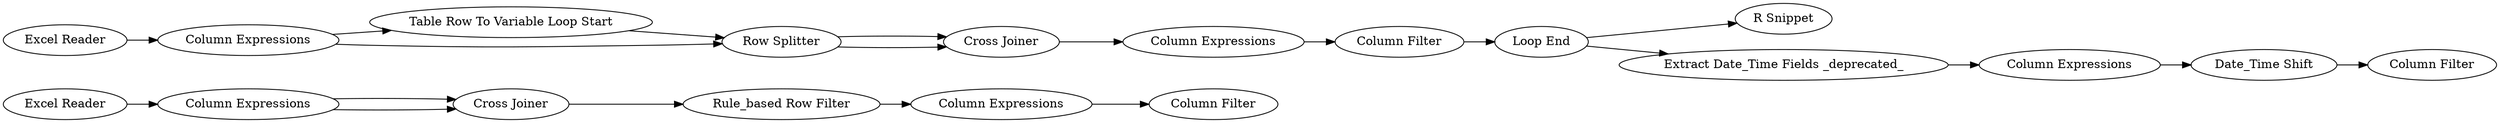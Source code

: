 digraph {
	7 [label="Excel Reader"]
	8 [label="Column Expressions"]
	9 [label="Cross Joiner"]
	10 [label="Rule_based Row Filter"]
	11 [label="Column Expressions"]
	13 [label="Column Filter"]
	14 [label="Column Expressions"]
	15 [label="Column Filter"]
	16 [label="Excel Reader"]
	17 [label="Column Expressions"]
	18 [label="Cross Joiner"]
	20 [label="Table Row To Variable Loop Start"]
	21 [label="Row Splitter"]
	22 [label="Loop End"]
	23 [label="R Snippet"]
	197 [label="Extract Date_Time Fields _deprecated_"]
	231 [label="Column Expressions"]
	234 [label="Date_Time Shift"]
	235 [label="Column Filter"]
	7 -> 8
	8 -> 9
	8 -> 9
	9 -> 10
	10 -> 11
	11 -> 13
	14 -> 15
	15 -> 22
	16 -> 17
	17 -> 21
	17 -> 20
	18 -> 14
	20 -> 21
	21 -> 18
	21 -> 18
	22 -> 23
	22 -> 197
	197 -> 231
	231 -> 234
	234 -> 235
	rankdir=LR
}
